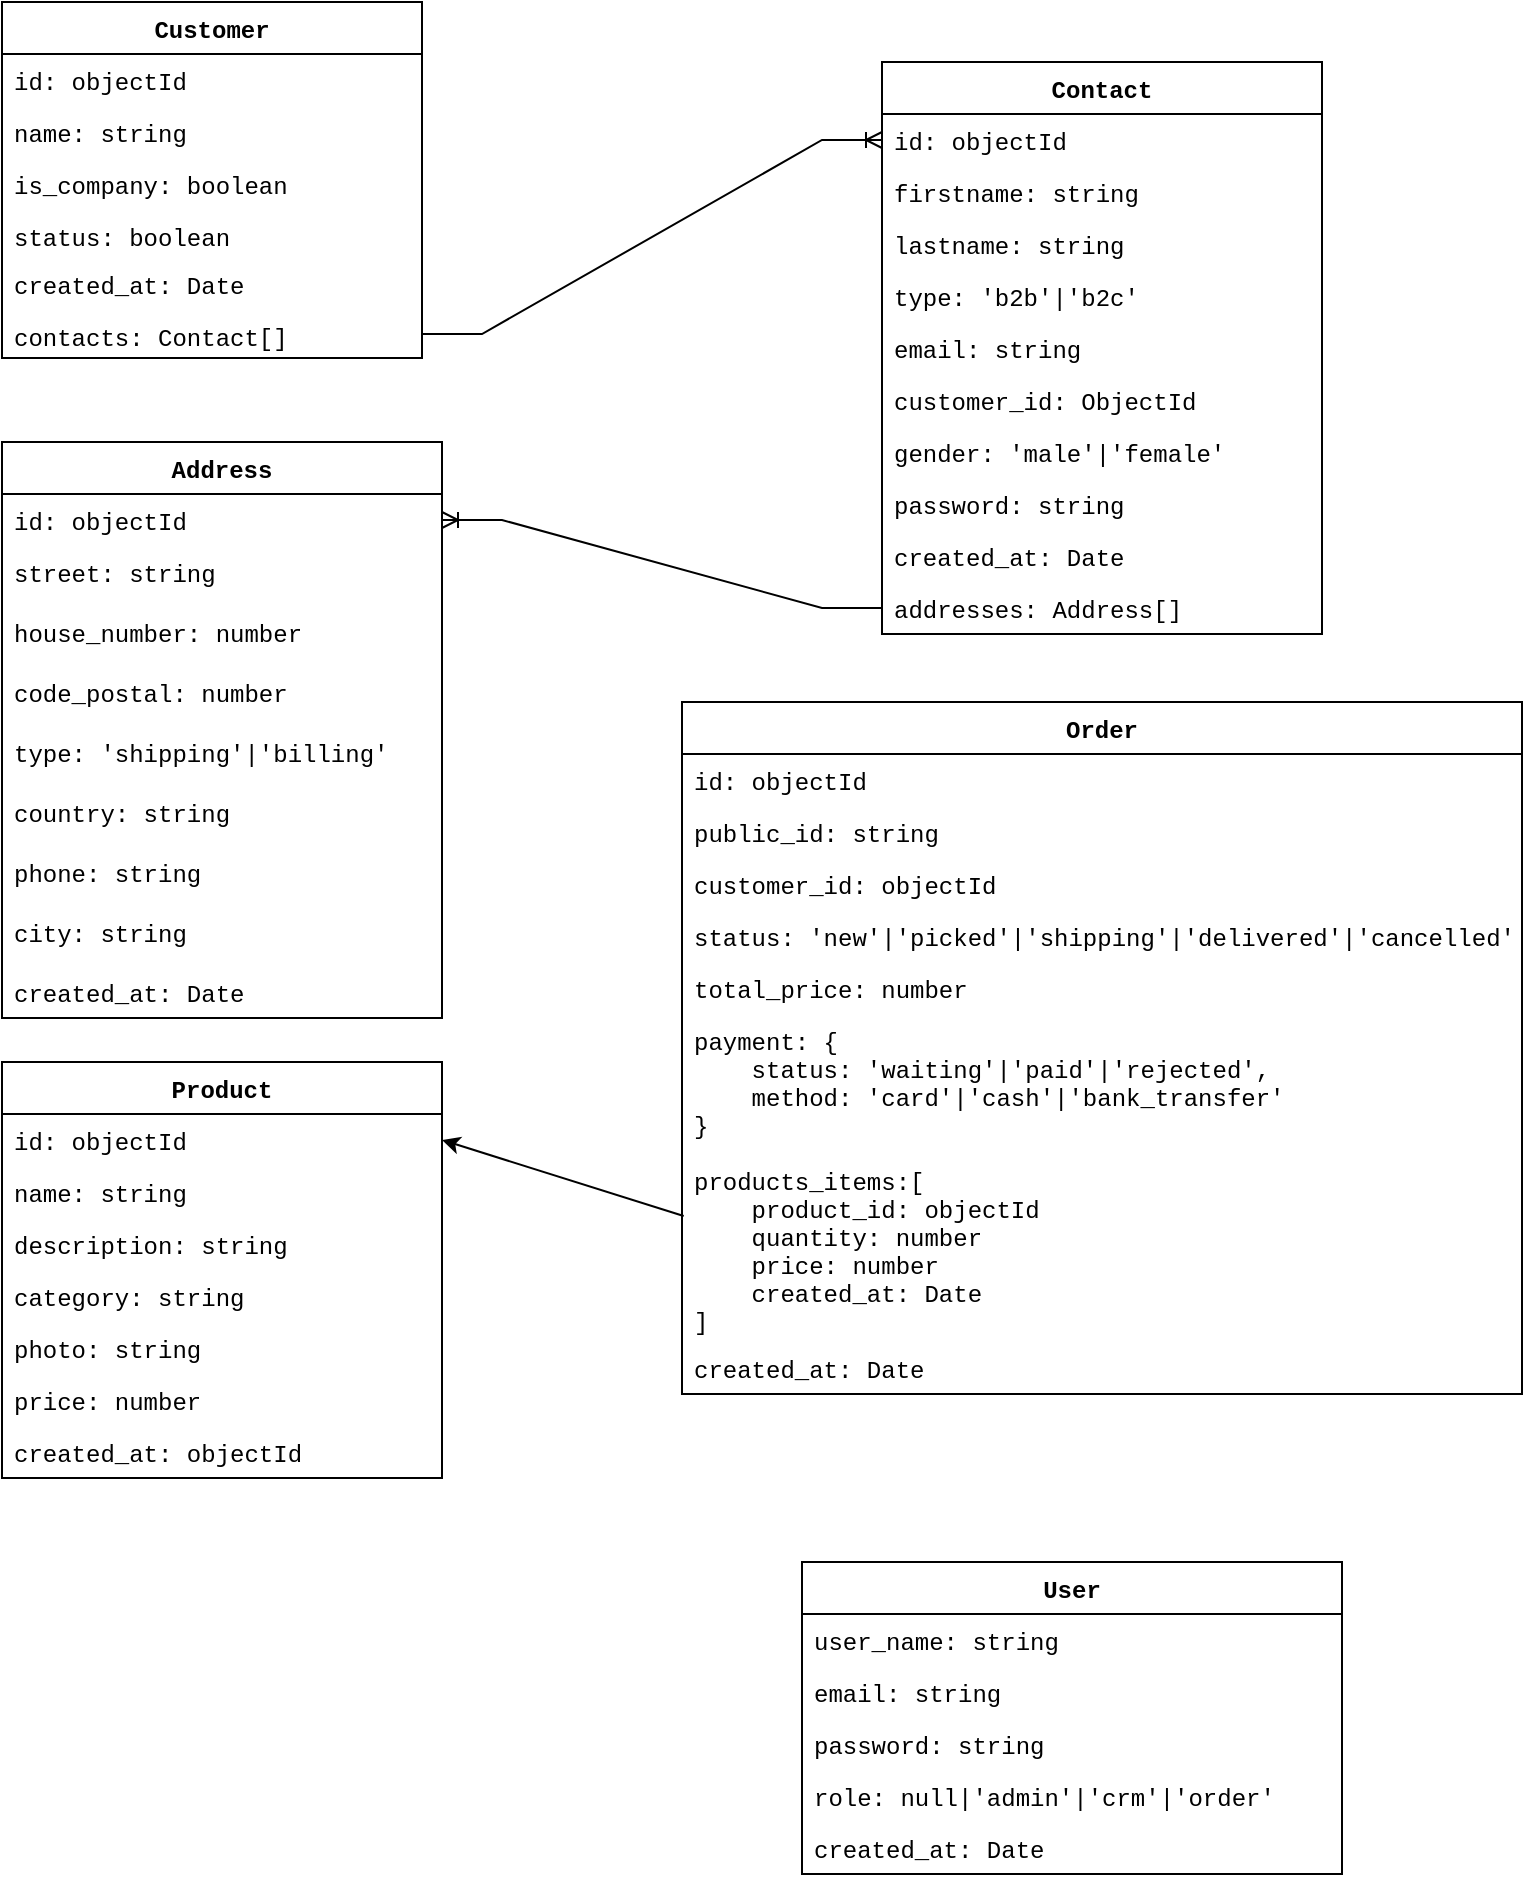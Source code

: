 <mxfile>
    <diagram id="C5RBs43oDa-KdzZeNtuy" name="Page-1">
        <mxGraphModel dx="909" dy="807" grid="1" gridSize="10" guides="1" tooltips="1" connect="1" arrows="1" fold="1" page="1" pageScale="1" pageWidth="827" pageHeight="1169" math="0" shadow="0">
            <root>
                <mxCell id="WIyWlLk6GJQsqaUBKTNV-0"/>
                <mxCell id="WIyWlLk6GJQsqaUBKTNV-1" parent="WIyWlLk6GJQsqaUBKTNV-0"/>
                <mxCell id="zkfFHV4jXpPFQw0GAbJ--0" value="Customer" style="swimlane;fontStyle=1;align=center;verticalAlign=top;childLayout=stackLayout;horizontal=1;startSize=26;horizontalStack=0;resizeParent=1;resizeLast=0;collapsible=1;marginBottom=0;rounded=0;shadow=0;strokeWidth=1;fontFamily=Courier New;" parent="WIyWlLk6GJQsqaUBKTNV-1" vertex="1">
                    <mxGeometry x="40" y="90" width="210" height="178" as="geometry">
                        <mxRectangle x="120" y="90" width="160" height="26" as="alternateBounds"/>
                    </mxGeometry>
                </mxCell>
                <mxCell id="zkfFHV4jXpPFQw0GAbJ--1" value="id: objectId" style="text;align=left;verticalAlign=top;spacingLeft=4;spacingRight=4;overflow=hidden;rotatable=0;points=[[0,0.5],[1,0.5]];portConstraint=eastwest;fontFamily=Courier New;" parent="zkfFHV4jXpPFQw0GAbJ--0" vertex="1">
                    <mxGeometry y="26" width="210" height="26" as="geometry"/>
                </mxCell>
                <mxCell id="zkfFHV4jXpPFQw0GAbJ--2" value="name: string" style="text;align=left;verticalAlign=top;spacingLeft=4;spacingRight=4;overflow=hidden;rotatable=0;points=[[0,0.5],[1,0.5]];portConstraint=eastwest;rounded=0;shadow=0;html=0;fontFamily=Courier New;" parent="zkfFHV4jXpPFQw0GAbJ--0" vertex="1">
                    <mxGeometry y="52" width="210" height="26" as="geometry"/>
                </mxCell>
                <mxCell id="zkfFHV4jXpPFQw0GAbJ--3" value="is_company: boolean" style="text;align=left;verticalAlign=top;spacingLeft=4;spacingRight=4;overflow=hidden;rotatable=0;points=[[0,0.5],[1,0.5]];portConstraint=eastwest;rounded=0;shadow=0;html=0;fontFamily=Courier New;" parent="zkfFHV4jXpPFQw0GAbJ--0" vertex="1">
                    <mxGeometry y="78" width="210" height="26" as="geometry"/>
                </mxCell>
                <mxCell id="a4GSrQW14wDG96kBElmH-0" value="status: boolean" style="text;align=left;verticalAlign=top;spacingLeft=4;spacingRight=4;overflow=hidden;rotatable=0;points=[[0,0.5],[1,0.5]];portConstraint=eastwest;rounded=0;shadow=0;html=0;fontFamily=Courier New;" parent="zkfFHV4jXpPFQw0GAbJ--0" vertex="1">
                    <mxGeometry y="104" width="210" height="24" as="geometry"/>
                </mxCell>
                <mxCell id="Nfe-b3lXCGSDQb2NLbBq-9" value="created_at: Date" style="text;strokeColor=none;fillColor=none;align=left;verticalAlign=top;spacingLeft=4;spacingRight=4;overflow=hidden;rotatable=0;points=[[0,0.5],[1,0.5]];portConstraint=eastwest;fontFamily=Courier New;" parent="zkfFHV4jXpPFQw0GAbJ--0" vertex="1">
                    <mxGeometry y="128" width="210" height="26" as="geometry"/>
                </mxCell>
                <mxCell id="a4GSrQW14wDG96kBElmH-1" value="contacts: Contact[]" style="text;align=left;verticalAlign=top;spacingLeft=4;spacingRight=4;overflow=hidden;rotatable=0;points=[[0,0.5],[1,0.5]];portConstraint=eastwest;rounded=0;shadow=0;html=0;fontFamily=Courier New;" parent="zkfFHV4jXpPFQw0GAbJ--0" vertex="1">
                    <mxGeometry y="154" width="210" height="24" as="geometry"/>
                </mxCell>
                <mxCell id="zkfFHV4jXpPFQw0GAbJ--17" value="Contact" style="swimlane;fontStyle=1;align=center;verticalAlign=top;childLayout=stackLayout;horizontal=1;startSize=26;horizontalStack=0;resizeParent=1;resizeLast=0;collapsible=1;marginBottom=0;rounded=0;shadow=0;strokeWidth=1;fontFamily=Courier New;" parent="WIyWlLk6GJQsqaUBKTNV-1" vertex="1">
                    <mxGeometry x="480" y="120" width="220" height="286" as="geometry">
                        <mxRectangle x="550" y="140" width="160" height="26" as="alternateBounds"/>
                    </mxGeometry>
                </mxCell>
                <mxCell id="a4GSrQW14wDG96kBElmH-4" value="id: objectId" style="text;align=left;verticalAlign=top;spacingLeft=4;spacingRight=4;overflow=hidden;rotatable=0;points=[[0,0.5],[1,0.5]];portConstraint=eastwest;fontFamily=Courier New;" parent="zkfFHV4jXpPFQw0GAbJ--17" vertex="1">
                    <mxGeometry y="26" width="220" height="26" as="geometry"/>
                </mxCell>
                <mxCell id="zkfFHV4jXpPFQw0GAbJ--18" value="firstname: string" style="text;align=left;verticalAlign=top;spacingLeft=4;spacingRight=4;overflow=hidden;rotatable=0;points=[[0,0.5],[1,0.5]];portConstraint=eastwest;fontFamily=Courier New;" parent="zkfFHV4jXpPFQw0GAbJ--17" vertex="1">
                    <mxGeometry y="52" width="220" height="26" as="geometry"/>
                </mxCell>
                <mxCell id="zkfFHV4jXpPFQw0GAbJ--19" value="lastname: string" style="text;align=left;verticalAlign=top;spacingLeft=4;spacingRight=4;overflow=hidden;rotatable=0;points=[[0,0.5],[1,0.5]];portConstraint=eastwest;rounded=0;shadow=0;html=0;fontFamily=Courier New;" parent="zkfFHV4jXpPFQw0GAbJ--17" vertex="1">
                    <mxGeometry y="78" width="220" height="26" as="geometry"/>
                </mxCell>
                <mxCell id="zkfFHV4jXpPFQw0GAbJ--20" value="type: 'b2b'|'b2c'" style="text;align=left;verticalAlign=top;spacingLeft=4;spacingRight=4;overflow=hidden;rotatable=0;points=[[0,0.5],[1,0.5]];portConstraint=eastwest;rounded=0;shadow=0;html=0;fontFamily=Courier New;" parent="zkfFHV4jXpPFQw0GAbJ--17" vertex="1">
                    <mxGeometry y="104" width="220" height="26" as="geometry"/>
                </mxCell>
                <mxCell id="zkfFHV4jXpPFQw0GAbJ--21" value="email: string" style="text;align=left;verticalAlign=top;spacingLeft=4;spacingRight=4;overflow=hidden;rotatable=0;points=[[0,0.5],[1,0.5]];portConstraint=eastwest;rounded=0;shadow=0;html=0;fontFamily=Courier New;" parent="zkfFHV4jXpPFQw0GAbJ--17" vertex="1">
                    <mxGeometry y="130" width="220" height="26" as="geometry"/>
                </mxCell>
                <mxCell id="a4GSrQW14wDG96kBElmH-3" value="customer_id: ObjectId" style="text;align=left;verticalAlign=top;spacingLeft=4;spacingRight=4;overflow=hidden;rotatable=0;points=[[0,0.5],[1,0.5]];portConstraint=eastwest;rounded=0;shadow=0;html=0;fontFamily=Courier New;" parent="zkfFHV4jXpPFQw0GAbJ--17" vertex="1">
                    <mxGeometry y="156" width="220" height="26" as="geometry"/>
                </mxCell>
                <mxCell id="a4GSrQW14wDG96kBElmH-2" value="gender: 'male'|'female'" style="text;align=left;verticalAlign=top;spacingLeft=4;spacingRight=4;overflow=hidden;rotatable=0;points=[[0,0.5],[1,0.5]];portConstraint=eastwest;rounded=0;shadow=0;html=0;fontFamily=Courier New;" parent="zkfFHV4jXpPFQw0GAbJ--17" vertex="1">
                    <mxGeometry y="182" width="220" height="26" as="geometry"/>
                </mxCell>
                <mxCell id="zkfFHV4jXpPFQw0GAbJ--22" value="password: string" style="text;align=left;verticalAlign=top;spacingLeft=4;spacingRight=4;overflow=hidden;rotatable=0;points=[[0,0.5],[1,0.5]];portConstraint=eastwest;rounded=0;shadow=0;html=0;fontFamily=Courier New;" parent="zkfFHV4jXpPFQw0GAbJ--17" vertex="1">
                    <mxGeometry y="208" width="220" height="26" as="geometry"/>
                </mxCell>
                <mxCell id="Nfe-b3lXCGSDQb2NLbBq-11" value="created_at: Date" style="text;strokeColor=none;fillColor=none;align=left;verticalAlign=top;spacingLeft=4;spacingRight=4;overflow=hidden;rotatable=0;points=[[0,0.5],[1,0.5]];portConstraint=eastwest;fontFamily=Courier New;" parent="zkfFHV4jXpPFQw0GAbJ--17" vertex="1">
                    <mxGeometry y="234" width="220" height="26" as="geometry"/>
                </mxCell>
                <mxCell id="a4GSrQW14wDG96kBElmH-8" value="addresses: Address[]" style="text;align=left;verticalAlign=top;spacingLeft=4;spacingRight=4;overflow=hidden;rotatable=0;points=[[0,0.5],[1,0.5]];portConstraint=eastwest;fontFamily=Courier New;" parent="zkfFHV4jXpPFQw0GAbJ--17" vertex="1">
                    <mxGeometry y="260" width="220" height="26" as="geometry"/>
                </mxCell>
                <mxCell id="a4GSrQW14wDG96kBElmH-18" value="Address" style="swimlane;fontStyle=1;align=center;verticalAlign=top;childLayout=stackLayout;horizontal=1;startSize=26;horizontalStack=0;resizeParent=1;resizeParentMax=0;resizeLast=0;collapsible=1;marginBottom=0;fontFamily=Courier New;" parent="WIyWlLk6GJQsqaUBKTNV-1" vertex="1">
                    <mxGeometry x="40" y="310" width="220" height="288" as="geometry"/>
                </mxCell>
                <mxCell id="a4GSrQW14wDG96kBElmH-19" value="id: objectId" style="text;strokeColor=none;fillColor=none;align=left;verticalAlign=top;spacingLeft=4;spacingRight=4;overflow=hidden;rotatable=0;points=[[0,0.5],[1,0.5]];portConstraint=eastwest;fontFamily=Courier New;" parent="a4GSrQW14wDG96kBElmH-18" vertex="1">
                    <mxGeometry y="26" width="220" height="26" as="geometry"/>
                </mxCell>
                <mxCell id="a4GSrQW14wDG96kBElmH-21" value="street: string" style="text;strokeColor=none;fillColor=none;align=left;verticalAlign=top;spacingLeft=4;spacingRight=4;overflow=hidden;rotatable=0;points=[[0,0.5],[1,0.5]];portConstraint=eastwest;fontFamily=Courier New;" parent="a4GSrQW14wDG96kBElmH-18" vertex="1">
                    <mxGeometry y="52" width="220" height="30" as="geometry"/>
                </mxCell>
                <mxCell id="a4GSrQW14wDG96kBElmH-25" value="house_number: number" style="text;strokeColor=none;fillColor=none;align=left;verticalAlign=top;spacingLeft=4;spacingRight=4;overflow=hidden;rotatable=0;points=[[0,0.5],[1,0.5]];portConstraint=eastwest;fontFamily=Courier New;" parent="a4GSrQW14wDG96kBElmH-18" vertex="1">
                    <mxGeometry y="82" width="220" height="30" as="geometry"/>
                </mxCell>
                <mxCell id="a4GSrQW14wDG96kBElmH-23" value="code_postal: number" style="text;strokeColor=none;fillColor=none;align=left;verticalAlign=top;spacingLeft=4;spacingRight=4;overflow=hidden;rotatable=0;points=[[0,0.5],[1,0.5]];portConstraint=eastwest;fontFamily=Courier New;" parent="a4GSrQW14wDG96kBElmH-18" vertex="1">
                    <mxGeometry y="112" width="220" height="30" as="geometry"/>
                </mxCell>
                <mxCell id="a4GSrQW14wDG96kBElmH-28" value="type: 'shipping'|'billing'" style="text;strokeColor=none;fillColor=none;align=left;verticalAlign=top;spacingLeft=4;spacingRight=4;overflow=hidden;rotatable=0;points=[[0,0.5],[1,0.5]];portConstraint=eastwest;fontFamily=Courier New;" parent="a4GSrQW14wDG96kBElmH-18" vertex="1">
                    <mxGeometry y="142" width="220" height="30" as="geometry"/>
                </mxCell>
                <mxCell id="a4GSrQW14wDG96kBElmH-26" value="country: string" style="text;strokeColor=none;fillColor=none;align=left;verticalAlign=top;spacingLeft=4;spacingRight=4;overflow=hidden;rotatable=0;points=[[0,0.5],[1,0.5]];portConstraint=eastwest;fontFamily=Courier New;" parent="a4GSrQW14wDG96kBElmH-18" vertex="1">
                    <mxGeometry y="172" width="220" height="30" as="geometry"/>
                </mxCell>
                <mxCell id="a4GSrQW14wDG96kBElmH-27" value="phone: string" style="text;strokeColor=none;fillColor=none;align=left;verticalAlign=top;spacingLeft=4;spacingRight=4;overflow=hidden;rotatable=0;points=[[0,0.5],[1,0.5]];portConstraint=eastwest;fontFamily=Courier New;" parent="a4GSrQW14wDG96kBElmH-18" vertex="1">
                    <mxGeometry y="202" width="220" height="30" as="geometry"/>
                </mxCell>
                <mxCell id="a4GSrQW14wDG96kBElmH-24" value="city: string" style="text;strokeColor=none;fillColor=none;align=left;verticalAlign=top;spacingLeft=4;spacingRight=4;overflow=hidden;rotatable=0;points=[[0,0.5],[1,0.5]];portConstraint=eastwest;fontFamily=Courier New;" parent="a4GSrQW14wDG96kBElmH-18" vertex="1">
                    <mxGeometry y="232" width="220" height="30" as="geometry"/>
                </mxCell>
                <mxCell id="Nfe-b3lXCGSDQb2NLbBq-10" value="created_at: Date" style="text;strokeColor=none;fillColor=none;align=left;verticalAlign=top;spacingLeft=4;spacingRight=4;overflow=hidden;rotatable=0;points=[[0,0.5],[1,0.5]];portConstraint=eastwest;fontFamily=Courier New;" parent="a4GSrQW14wDG96kBElmH-18" vertex="1">
                    <mxGeometry y="262" width="220" height="26" as="geometry"/>
                </mxCell>
                <mxCell id="Nfe-b3lXCGSDQb2NLbBq-0" value="" style="edgeStyle=entityRelationEdgeStyle;fontSize=12;html=1;endArrow=ERoneToMany;rounded=0;entryX=0;entryY=0.5;entryDx=0;entryDy=0;fontFamily=Courier New;exitX=1;exitY=0.5;exitDx=0;exitDy=0;" parent="WIyWlLk6GJQsqaUBKTNV-1" source="a4GSrQW14wDG96kBElmH-1" target="a4GSrQW14wDG96kBElmH-4" edge="1">
                    <mxGeometry width="100" height="100" relative="1" as="geometry">
                        <mxPoint x="330" y="230" as="sourcePoint"/>
                        <mxPoint x="380" y="140" as="targetPoint"/>
                    </mxGeometry>
                </mxCell>
                <mxCell id="Nfe-b3lXCGSDQb2NLbBq-1" value="" style="edgeStyle=entityRelationEdgeStyle;fontSize=12;html=1;endArrow=ERoneToMany;rounded=0;exitX=0;exitY=0.5;exitDx=0;exitDy=0;entryX=1;entryY=0.5;entryDx=0;entryDy=0;fontFamily=Courier New;" parent="WIyWlLk6GJQsqaUBKTNV-1" source="a4GSrQW14wDG96kBElmH-8" target="a4GSrQW14wDG96kBElmH-19" edge="1">
                    <mxGeometry width="100" height="100" relative="1" as="geometry">
                        <mxPoint x="360" y="480" as="sourcePoint"/>
                        <mxPoint x="460" y="380" as="targetPoint"/>
                    </mxGeometry>
                </mxCell>
                <mxCell id="Nfe-b3lXCGSDQb2NLbBq-2" value="Product" style="swimlane;fontStyle=1;childLayout=stackLayout;horizontal=1;startSize=26;fillColor=none;horizontalStack=0;resizeParent=1;resizeParentMax=0;resizeLast=0;collapsible=1;marginBottom=0;fontFamily=Courier New;" parent="WIyWlLk6GJQsqaUBKTNV-1" vertex="1">
                    <mxGeometry x="40" y="620" width="220" height="208" as="geometry"/>
                </mxCell>
                <mxCell id="Nfe-b3lXCGSDQb2NLbBq-3" value="id: objectId" style="text;strokeColor=none;fillColor=none;align=left;verticalAlign=top;spacingLeft=4;spacingRight=4;overflow=hidden;rotatable=0;points=[[0,0.5],[1,0.5]];portConstraint=eastwest;fontFamily=Courier New;" parent="Nfe-b3lXCGSDQb2NLbBq-2" vertex="1">
                    <mxGeometry y="26" width="220" height="26" as="geometry"/>
                </mxCell>
                <mxCell id="Nfe-b3lXCGSDQb2NLbBq-4" value="name: string" style="text;strokeColor=none;fillColor=none;align=left;verticalAlign=top;spacingLeft=4;spacingRight=4;overflow=hidden;rotatable=0;points=[[0,0.5],[1,0.5]];portConstraint=eastwest;fontFamily=Courier New;" parent="Nfe-b3lXCGSDQb2NLbBq-2" vertex="1">
                    <mxGeometry y="52" width="220" height="26" as="geometry"/>
                </mxCell>
                <mxCell id="Nfe-b3lXCGSDQb2NLbBq-8" value="description: string" style="text;strokeColor=none;fillColor=none;align=left;verticalAlign=top;spacingLeft=4;spacingRight=4;overflow=hidden;rotatable=0;points=[[0,0.5],[1,0.5]];portConstraint=eastwest;fontFamily=Courier New;" parent="Nfe-b3lXCGSDQb2NLbBq-2" vertex="1">
                    <mxGeometry y="78" width="220" height="26" as="geometry"/>
                </mxCell>
                <mxCell id="Nfe-b3lXCGSDQb2NLbBq-6" value="category: string" style="text;strokeColor=none;fillColor=none;align=left;verticalAlign=top;spacingLeft=4;spacingRight=4;overflow=hidden;rotatable=0;points=[[0,0.5],[1,0.5]];portConstraint=eastwest;fontFamily=Courier New;" parent="Nfe-b3lXCGSDQb2NLbBq-2" vertex="1">
                    <mxGeometry y="104" width="220" height="26" as="geometry"/>
                </mxCell>
                <mxCell id="Nfe-b3lXCGSDQb2NLbBq-7" value="photo: string" style="text;strokeColor=none;fillColor=none;align=left;verticalAlign=top;spacingLeft=4;spacingRight=4;overflow=hidden;rotatable=0;points=[[0,0.5],[1,0.5]];portConstraint=eastwest;fontFamily=Courier New;" parent="Nfe-b3lXCGSDQb2NLbBq-2" vertex="1">
                    <mxGeometry y="130" width="220" height="26" as="geometry"/>
                </mxCell>
                <mxCell id="Nfe-b3lXCGSDQb2NLbBq-5" value="price: number" style="text;strokeColor=none;fillColor=none;align=left;verticalAlign=top;spacingLeft=4;spacingRight=4;overflow=hidden;rotatable=0;points=[[0,0.5],[1,0.5]];portConstraint=eastwest;fontFamily=Courier New;" parent="Nfe-b3lXCGSDQb2NLbBq-2" vertex="1">
                    <mxGeometry y="156" width="220" height="26" as="geometry"/>
                </mxCell>
                <mxCell id="Nfe-b3lXCGSDQb2NLbBq-12" value="created_at: objectId" style="text;strokeColor=none;fillColor=none;align=left;verticalAlign=top;spacingLeft=4;spacingRight=4;overflow=hidden;rotatable=0;points=[[0,0.5],[1,0.5]];portConstraint=eastwest;fontFamily=Courier New;" parent="Nfe-b3lXCGSDQb2NLbBq-2" vertex="1">
                    <mxGeometry y="182" width="220" height="26" as="geometry"/>
                </mxCell>
                <mxCell id="Nfe-b3lXCGSDQb2NLbBq-13" value="Order" style="swimlane;fontStyle=1;childLayout=stackLayout;horizontal=1;startSize=26;fillColor=none;horizontalStack=0;resizeParent=1;resizeParentMax=0;resizeLast=0;collapsible=1;marginBottom=0;fontFamily=Courier New;" parent="WIyWlLk6GJQsqaUBKTNV-1" vertex="1">
                    <mxGeometry x="380" y="440" width="420" height="346" as="geometry"/>
                </mxCell>
                <mxCell id="Nfe-b3lXCGSDQb2NLbBq-14" value="id: objectId" style="text;strokeColor=none;fillColor=none;align=left;verticalAlign=top;spacingLeft=4;spacingRight=4;overflow=hidden;rotatable=0;points=[[0,0.5],[1,0.5]];portConstraint=eastwest;fontFamily=Courier New;" parent="Nfe-b3lXCGSDQb2NLbBq-13" vertex="1">
                    <mxGeometry y="26" width="420" height="26" as="geometry"/>
                </mxCell>
                <mxCell id="Nfe-b3lXCGSDQb2NLbBq-15" value="public_id: string" style="text;strokeColor=none;fillColor=none;align=left;verticalAlign=top;spacingLeft=4;spacingRight=4;overflow=hidden;rotatable=0;points=[[0,0.5],[1,0.5]];portConstraint=eastwest;fontFamily=Courier New;" parent="Nfe-b3lXCGSDQb2NLbBq-13" vertex="1">
                    <mxGeometry y="52" width="420" height="26" as="geometry"/>
                </mxCell>
                <mxCell id="Nfe-b3lXCGSDQb2NLbBq-16" value="customer_id: objectId" style="text;strokeColor=none;fillColor=none;align=left;verticalAlign=top;spacingLeft=4;spacingRight=4;overflow=hidden;rotatable=0;points=[[0,0.5],[1,0.5]];portConstraint=eastwest;fontFamily=Courier New;" parent="Nfe-b3lXCGSDQb2NLbBq-13" vertex="1">
                    <mxGeometry y="78" width="420" height="26" as="geometry"/>
                </mxCell>
                <mxCell id="Nfe-b3lXCGSDQb2NLbBq-18" value="status: 'new'|'picked'|'shipping'|'delivered'|'cancelled'" style="text;strokeColor=none;fillColor=none;align=left;verticalAlign=top;spacingLeft=4;spacingRight=4;overflow=hidden;rotatable=0;points=[[0,0.5],[1,0.5]];portConstraint=eastwest;fontFamily=Courier New;" parent="Nfe-b3lXCGSDQb2NLbBq-13" vertex="1">
                    <mxGeometry y="104" width="420" height="26" as="geometry"/>
                </mxCell>
                <mxCell id="Nfe-b3lXCGSDQb2NLbBq-19" value="total_price: number" style="text;strokeColor=none;fillColor=none;align=left;verticalAlign=top;spacingLeft=4;spacingRight=4;overflow=hidden;rotatable=0;points=[[0,0.5],[1,0.5]];portConstraint=eastwest;fontFamily=Courier New;" parent="Nfe-b3lXCGSDQb2NLbBq-13" vertex="1">
                    <mxGeometry y="130" width="420" height="26" as="geometry"/>
                </mxCell>
                <mxCell id="Mo1kcoZiABCoro8BsLRs-0" value="payment: {&#10;    status: 'waiting'|'paid'|'rejected',&#10;    method: 'card'|'cash'|'bank_transfer'&#10;}" style="text;strokeColor=none;fillColor=none;align=left;verticalAlign=top;spacingLeft=4;spacingRight=4;overflow=hidden;rotatable=0;points=[[0,0.5],[1,0.5]];portConstraint=eastwest;fontFamily=Courier New;" parent="Nfe-b3lXCGSDQb2NLbBq-13" vertex="1">
                    <mxGeometry y="156" width="420" height="70" as="geometry"/>
                </mxCell>
                <mxCell id="Nfe-b3lXCGSDQb2NLbBq-20" value="products_items:[&#10;    product_id: objectId&#10;    quantity: number&#10;    price: number&#10;    created_at: Date&#10;]" style="text;strokeColor=none;fillColor=none;align=left;verticalAlign=top;spacingLeft=4;spacingRight=4;overflow=hidden;rotatable=0;points=[[0,0.5],[1,0.5]];portConstraint=eastwest;fontFamily=Courier New;" parent="Nfe-b3lXCGSDQb2NLbBq-13" vertex="1">
                    <mxGeometry y="226" width="420" height="94" as="geometry"/>
                </mxCell>
                <mxCell id="Nfe-b3lXCGSDQb2NLbBq-17" value="created_at: Date" style="text;strokeColor=none;fillColor=none;align=left;verticalAlign=top;spacingLeft=4;spacingRight=4;overflow=hidden;rotatable=0;points=[[0,0.5],[1,0.5]];portConstraint=eastwest;fontFamily=Courier New;" parent="Nfe-b3lXCGSDQb2NLbBq-13" vertex="1">
                    <mxGeometry y="320" width="420" height="26" as="geometry"/>
                </mxCell>
                <mxCell id="oLF4AdXUeShTOYLoSiKr-0" value="User" style="swimlane;fontStyle=1;childLayout=stackLayout;horizontal=1;startSize=26;fillColor=none;horizontalStack=0;resizeParent=1;resizeParentMax=0;resizeLast=0;collapsible=1;marginBottom=0;fontFamily=Courier New;" vertex="1" parent="WIyWlLk6GJQsqaUBKTNV-1">
                    <mxGeometry x="440" y="870" width="270" height="156" as="geometry"/>
                </mxCell>
                <mxCell id="oLF4AdXUeShTOYLoSiKr-1" value="user_name: string" style="text;strokeColor=none;fillColor=none;align=left;verticalAlign=top;spacingLeft=4;spacingRight=4;overflow=hidden;rotatable=0;points=[[0,0.5],[1,0.5]];portConstraint=eastwest;fontFamily=Courier New;" vertex="1" parent="oLF4AdXUeShTOYLoSiKr-0">
                    <mxGeometry y="26" width="270" height="26" as="geometry"/>
                </mxCell>
                <mxCell id="oLF4AdXUeShTOYLoSiKr-2" value="email: string" style="text;strokeColor=none;fillColor=none;align=left;verticalAlign=top;spacingLeft=4;spacingRight=4;overflow=hidden;rotatable=0;points=[[0,0.5],[1,0.5]];portConstraint=eastwest;fontFamily=Courier New;" vertex="1" parent="oLF4AdXUeShTOYLoSiKr-0">
                    <mxGeometry y="52" width="270" height="26" as="geometry"/>
                </mxCell>
                <mxCell id="oLF4AdXUeShTOYLoSiKr-3" value="password: string" style="text;strokeColor=none;fillColor=none;align=left;verticalAlign=top;spacingLeft=4;spacingRight=4;overflow=hidden;rotatable=0;points=[[0,0.5],[1,0.5]];portConstraint=eastwest;fontFamily=Courier New;" vertex="1" parent="oLF4AdXUeShTOYLoSiKr-0">
                    <mxGeometry y="78" width="270" height="26" as="geometry"/>
                </mxCell>
                <mxCell id="oLF4AdXUeShTOYLoSiKr-9" value="role: null|'admin'|'crm'|'order'" style="text;strokeColor=none;fillColor=none;align=left;verticalAlign=top;spacingLeft=4;spacingRight=4;overflow=hidden;rotatable=0;points=[[0,0.5],[1,0.5]];portConstraint=eastwest;fontFamily=Courier New;" vertex="1" parent="oLF4AdXUeShTOYLoSiKr-0">
                    <mxGeometry y="104" width="270" height="26" as="geometry"/>
                </mxCell>
                <mxCell id="oLF4AdXUeShTOYLoSiKr-8" value="created_at: Date" style="text;strokeColor=none;fillColor=none;align=left;verticalAlign=top;spacingLeft=4;spacingRight=4;overflow=hidden;rotatable=0;points=[[0,0.5],[1,0.5]];portConstraint=eastwest;fontFamily=Courier New;" vertex="1" parent="oLF4AdXUeShTOYLoSiKr-0">
                    <mxGeometry y="130" width="270" height="26" as="geometry"/>
                </mxCell>
                <mxCell id="oLF4AdXUeShTOYLoSiKr-10" value="" style="endArrow=classic;html=1;rounded=0;fontFamily=Courier New;entryX=1;entryY=0.5;entryDx=0;entryDy=0;exitX=0.002;exitY=0.33;exitDx=0;exitDy=0;exitPerimeter=0;" edge="1" parent="WIyWlLk6GJQsqaUBKTNV-1" source="Nfe-b3lXCGSDQb2NLbBq-20" target="Nfe-b3lXCGSDQb2NLbBq-3">
                    <mxGeometry width="50" height="50" relative="1" as="geometry">
                        <mxPoint x="270" y="690" as="sourcePoint"/>
                        <mxPoint x="320" y="640" as="targetPoint"/>
                    </mxGeometry>
                </mxCell>
            </root>
        </mxGraphModel>
    </diagram>
</mxfile>